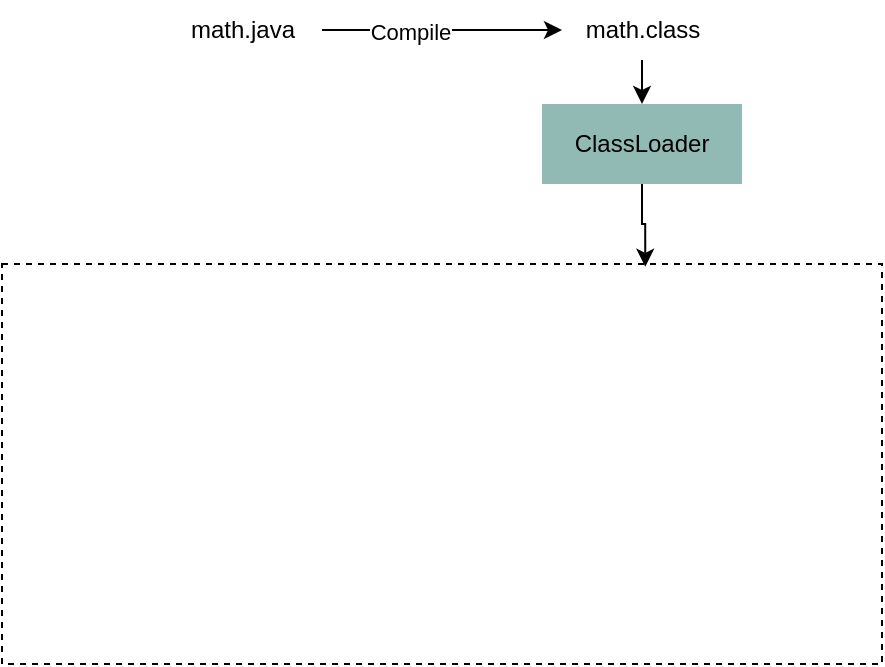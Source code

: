 <mxfile version="24.6.4" type="github">
  <diagram name="第 1 页" id="kwkJNa-P7wrOcMMQlqA8">
    <mxGraphModel dx="607" dy="299" grid="1" gridSize="10" guides="1" tooltips="1" connect="1" arrows="1" fold="1" page="1" pageScale="1" pageWidth="827" pageHeight="1169" math="0" shadow="0">
      <root>
        <mxCell id="0" />
        <mxCell id="1" parent="0" />
        <mxCell id="V5n-WUcLrEbm6pE8jeMB-1" value="ClassLoader" style="rounded=0;whiteSpace=wrap;html=1;dashed=1;fillColor=#90BAB3;strokeColor=none;" vertex="1" parent="1">
          <mxGeometry x="340" y="90" width="100" height="40" as="geometry" />
        </mxCell>
        <mxCell id="V5n-WUcLrEbm6pE8jeMB-4" style="edgeStyle=orthogonalEdgeStyle;rounded=0;orthogonalLoop=1;jettySize=auto;html=1;" edge="1" parent="1" source="V5n-WUcLrEbm6pE8jeMB-2" target="V5n-WUcLrEbm6pE8jeMB-3">
          <mxGeometry relative="1" as="geometry" />
        </mxCell>
        <mxCell id="V5n-WUcLrEbm6pE8jeMB-5" value="Compile" style="edgeLabel;html=1;align=center;verticalAlign=middle;resizable=0;points=[];" vertex="1" connectable="0" parent="V5n-WUcLrEbm6pE8jeMB-4">
          <mxGeometry x="-0.269" y="-1" relative="1" as="geometry">
            <mxPoint as="offset" />
          </mxGeometry>
        </mxCell>
        <mxCell id="V5n-WUcLrEbm6pE8jeMB-2" value="math.java" style="text;html=1;align=center;verticalAlign=middle;resizable=0;points=[];autosize=1;strokeColor=none;fillColor=none;" vertex="1" parent="1">
          <mxGeometry x="150" y="38" width="80" height="30" as="geometry" />
        </mxCell>
        <mxCell id="V5n-WUcLrEbm6pE8jeMB-6" style="edgeStyle=orthogonalEdgeStyle;rounded=0;orthogonalLoop=1;jettySize=auto;html=1;" edge="1" parent="1" source="V5n-WUcLrEbm6pE8jeMB-3" target="V5n-WUcLrEbm6pE8jeMB-1">
          <mxGeometry relative="1" as="geometry" />
        </mxCell>
        <mxCell id="V5n-WUcLrEbm6pE8jeMB-3" value="math.class" style="text;html=1;align=center;verticalAlign=middle;resizable=0;points=[];autosize=1;strokeColor=none;fillColor=none;" vertex="1" parent="1">
          <mxGeometry x="350" y="38" width="80" height="30" as="geometry" />
        </mxCell>
        <mxCell id="V5n-WUcLrEbm6pE8jeMB-11" value="" style="rounded=0;whiteSpace=wrap;html=1;fillColor=none;dashed=1;" vertex="1" parent="1">
          <mxGeometry x="70" y="170" width="440" height="200" as="geometry" />
        </mxCell>
        <mxCell id="V5n-WUcLrEbm6pE8jeMB-13" style="edgeStyle=orthogonalEdgeStyle;rounded=0;orthogonalLoop=1;jettySize=auto;html=1;entryX=0.731;entryY=0.007;entryDx=0;entryDy=0;entryPerimeter=0;" edge="1" parent="1" source="V5n-WUcLrEbm6pE8jeMB-1" target="V5n-WUcLrEbm6pE8jeMB-11">
          <mxGeometry relative="1" as="geometry" />
        </mxCell>
      </root>
    </mxGraphModel>
  </diagram>
</mxfile>
